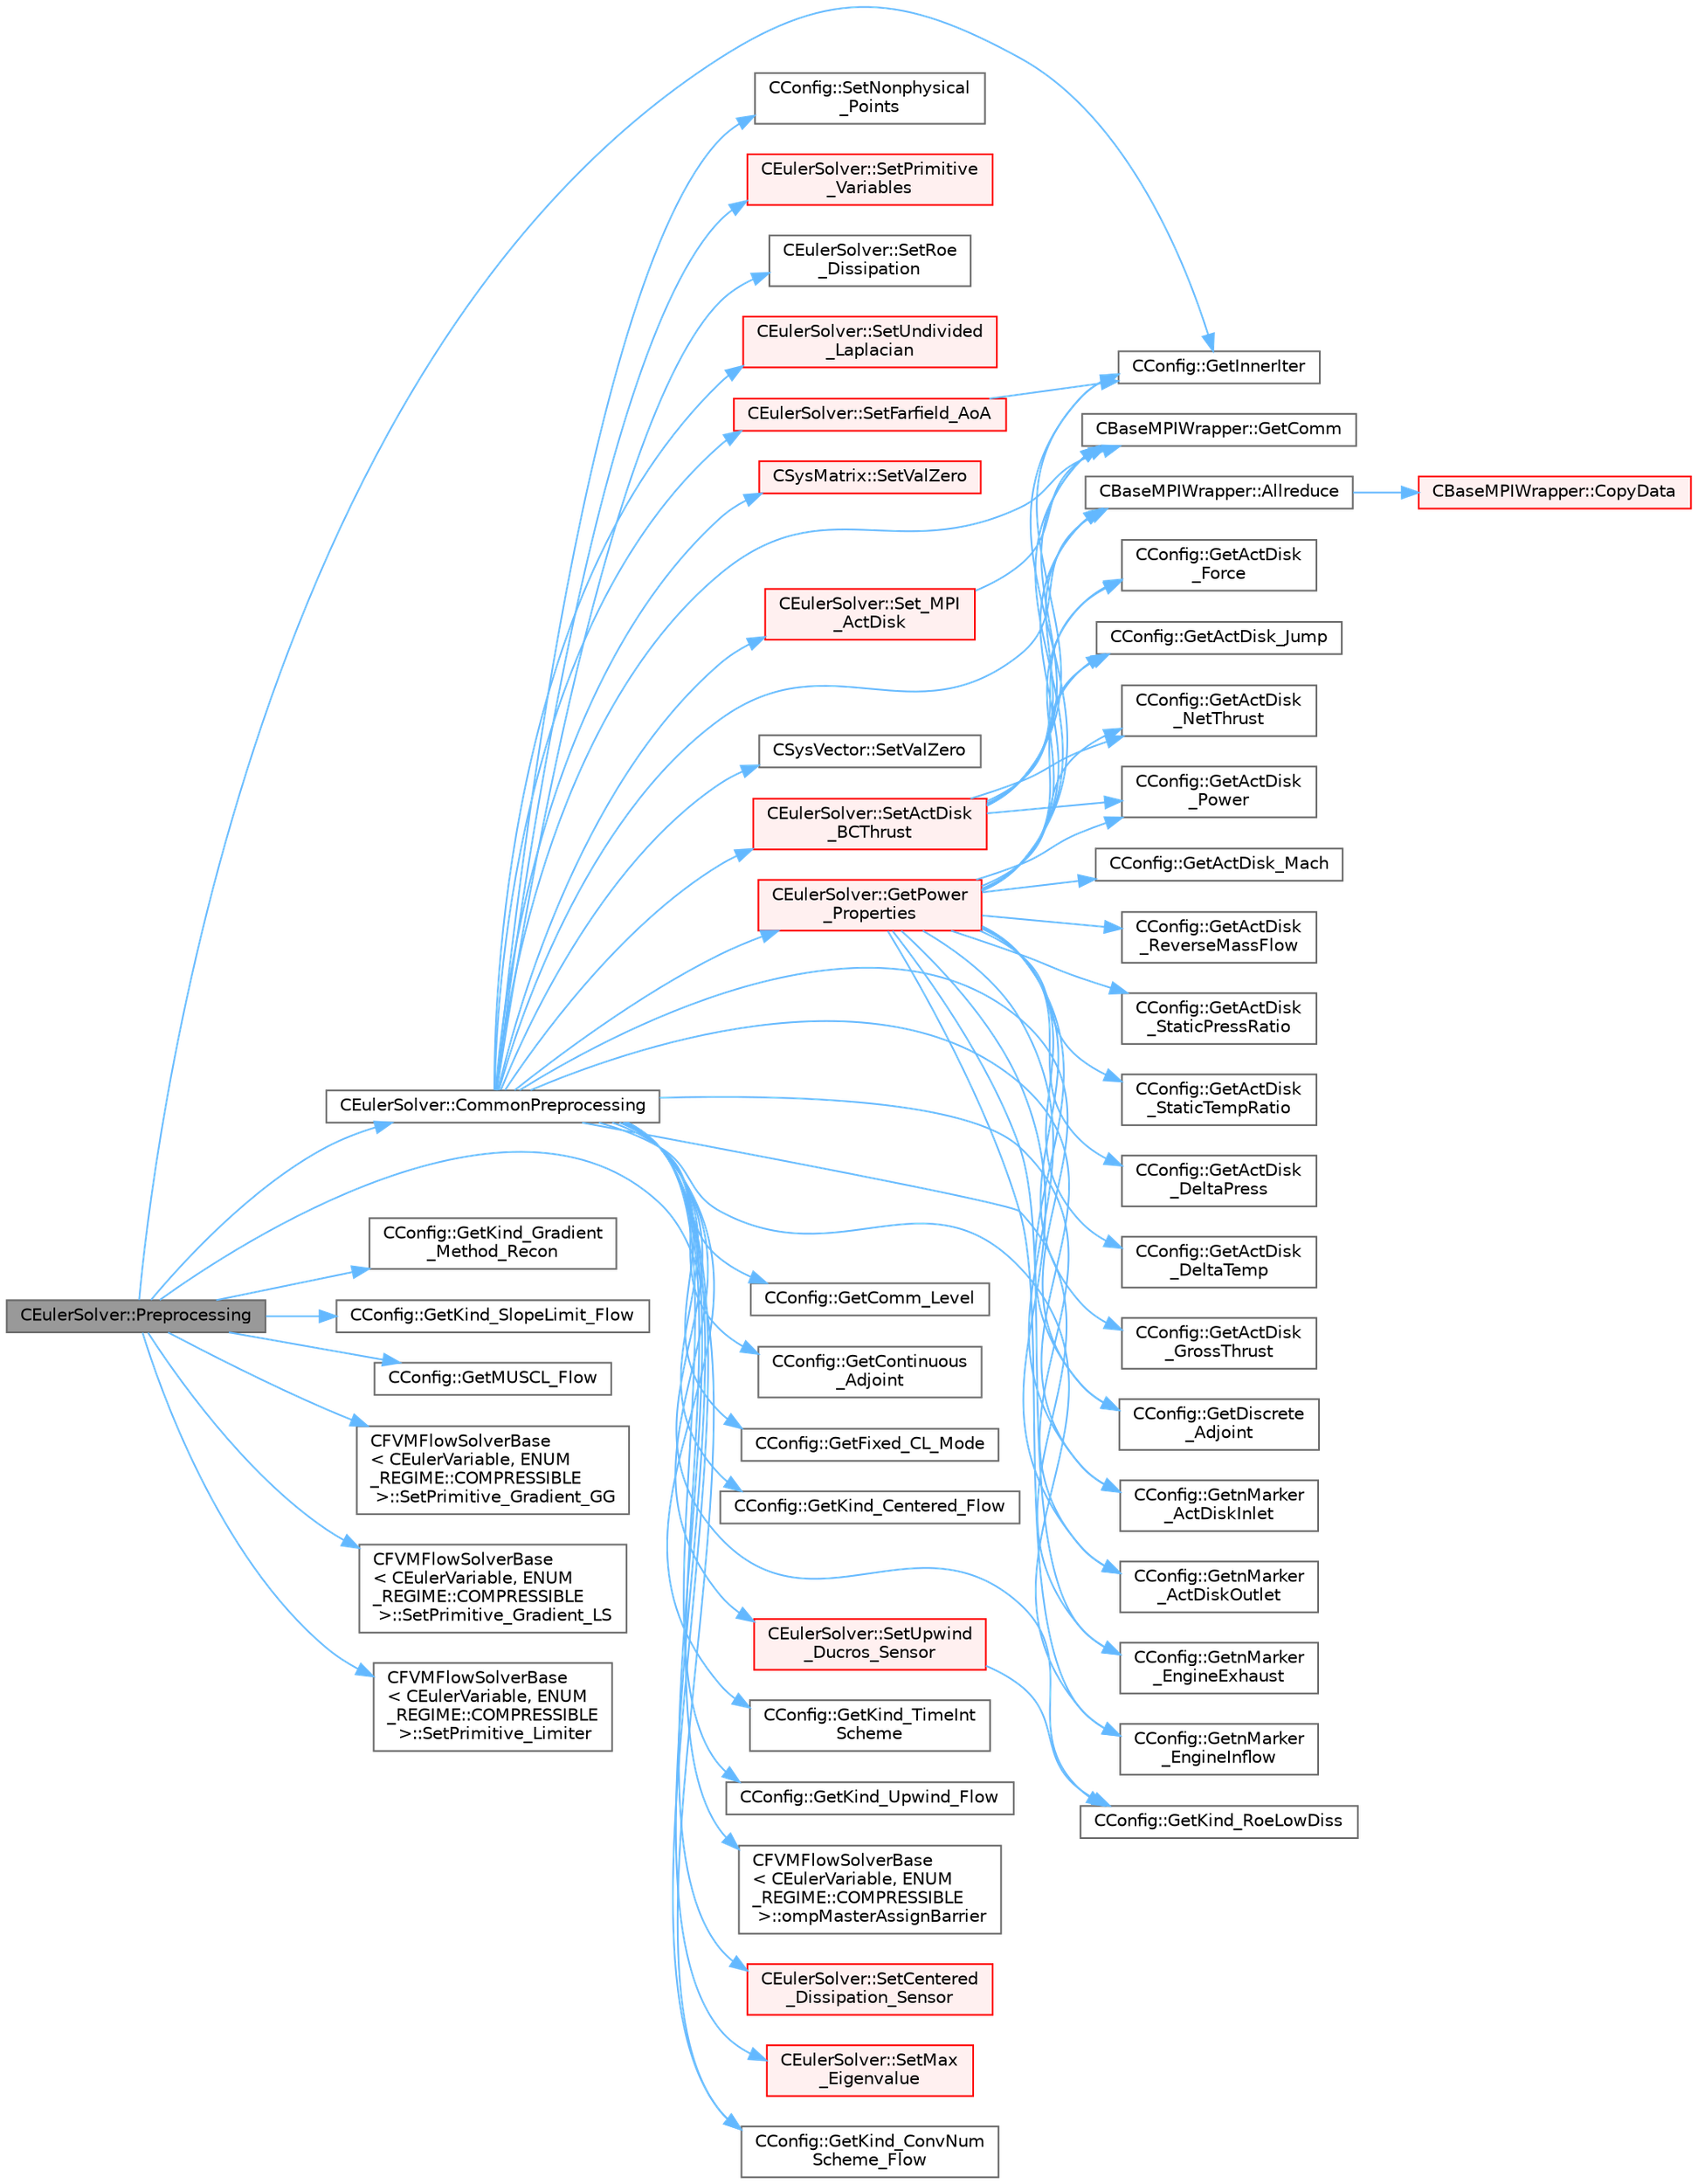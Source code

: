 digraph "CEulerSolver::Preprocessing"
{
 // LATEX_PDF_SIZE
  bgcolor="transparent";
  edge [fontname=Helvetica,fontsize=10,labelfontname=Helvetica,labelfontsize=10];
  node [fontname=Helvetica,fontsize=10,shape=box,height=0.2,width=0.4];
  rankdir="LR";
  Node1 [id="Node000001",label="CEulerSolver::Preprocessing",height=0.2,width=0.4,color="gray40", fillcolor="grey60", style="filled", fontcolor="black",tooltip="Compute primitive variables and their gradients."];
  Node1 -> Node2 [id="edge1_Node000001_Node000002",color="steelblue1",style="solid",tooltip=" "];
  Node2 [id="Node000002",label="CEulerSolver::CommonPreprocessing",height=0.2,width=0.4,color="grey40", fillcolor="white", style="filled",URL="$classCEulerSolver.html#a0d6f93feba8d6aad18edf3594213042b",tooltip="Preprocessing actions common to the Euler and NS solvers."];
  Node2 -> Node3 [id="edge2_Node000002_Node000003",color="steelblue1",style="solid",tooltip=" "];
  Node3 [id="Node000003",label="CBaseMPIWrapper::Allreduce",height=0.2,width=0.4,color="grey40", fillcolor="white", style="filled",URL="$classCBaseMPIWrapper.html#a381d4b3738c09d92ee1ae9f89715b541",tooltip=" "];
  Node3 -> Node4 [id="edge3_Node000003_Node000004",color="steelblue1",style="solid",tooltip=" "];
  Node4 [id="Node000004",label="CBaseMPIWrapper::CopyData",height=0.2,width=0.4,color="red", fillcolor="#FFF0F0", style="filled",URL="$classCBaseMPIWrapper.html#a3c28692a4cab67ad0f81d18273db3d23",tooltip=" "];
  Node2 -> Node7 [id="edge4_Node000002_Node000007",color="steelblue1",style="solid",tooltip=" "];
  Node7 [id="Node000007",label="CBaseMPIWrapper::GetComm",height=0.2,width=0.4,color="grey40", fillcolor="white", style="filled",URL="$classCBaseMPIWrapper.html#a8154391fc3522954802889d81d4ef5da",tooltip=" "];
  Node2 -> Node8 [id="edge5_Node000002_Node000008",color="steelblue1",style="solid",tooltip=" "];
  Node8 [id="Node000008",label="CConfig::GetComm_Level",height=0.2,width=0.4,color="grey40", fillcolor="white", style="filled",URL="$classCConfig.html#aa495414133c826e5f6651d4ce82d0ef6",tooltip="Get the level of MPI communications to be performed."];
  Node2 -> Node9 [id="edge6_Node000002_Node000009",color="steelblue1",style="solid",tooltip=" "];
  Node9 [id="Node000009",label="CConfig::GetContinuous\l_Adjoint",height=0.2,width=0.4,color="grey40", fillcolor="white", style="filled",URL="$classCConfig.html#a1eb754aa86fb8154bc9eefea616b7cf9",tooltip="Determines if problem is adjoint."];
  Node2 -> Node10 [id="edge7_Node000002_Node000010",color="steelblue1",style="solid",tooltip=" "];
  Node10 [id="Node000010",label="CConfig::GetDiscrete\l_Adjoint",height=0.2,width=0.4,color="grey40", fillcolor="white", style="filled",URL="$classCConfig.html#ab3928c4e6debcf50dcd0d38985f6980c",tooltip="Get the indicator whether we are solving an discrete adjoint problem."];
  Node2 -> Node11 [id="edge8_Node000002_Node000011",color="steelblue1",style="solid",tooltip=" "];
  Node11 [id="Node000011",label="CConfig::GetFixed_CL_Mode",height=0.2,width=0.4,color="grey40", fillcolor="white", style="filled",URL="$classCConfig.html#ae688e355a74025050498d8c03aee35b2",tooltip="Get information about whether to use fixed CL mode."];
  Node2 -> Node12 [id="edge9_Node000002_Node000012",color="steelblue1",style="solid",tooltip=" "];
  Node12 [id="Node000012",label="CConfig::GetKind_Centered_Flow",height=0.2,width=0.4,color="grey40", fillcolor="white", style="filled",URL="$classCConfig.html#ac98947febf35f20117815114d9371593",tooltip="Get the kind of center convective numerical scheme for the flow equations."];
  Node2 -> Node13 [id="edge10_Node000002_Node000013",color="steelblue1",style="solid",tooltip=" "];
  Node13 [id="Node000013",label="CConfig::GetKind_ConvNum\lScheme_Flow",height=0.2,width=0.4,color="grey40", fillcolor="white", style="filled",URL="$classCConfig.html#ac664a20b0a09ab14844dc6326290f0a0",tooltip="Get the kind of convective numerical scheme for the flow equations (centered or upwind)."];
  Node2 -> Node14 [id="edge11_Node000002_Node000014",color="steelblue1",style="solid",tooltip=" "];
  Node14 [id="Node000014",label="CConfig::GetKind_RoeLowDiss",height=0.2,width=0.4,color="grey40", fillcolor="white", style="filled",URL="$classCConfig.html#ac918ef9330aef4d77346ab40d12ed178",tooltip="Get the Kind of Roe Low Dissipation Scheme for Unsteady flows."];
  Node2 -> Node15 [id="edge12_Node000002_Node000015",color="steelblue1",style="solid",tooltip=" "];
  Node15 [id="Node000015",label="CConfig::GetKind_TimeInt\lScheme",height=0.2,width=0.4,color="grey40", fillcolor="white", style="filled",URL="$classCConfig.html#ad16f71356f146b530fb1fbb45444525c",tooltip="Get the kind of time integration method."];
  Node2 -> Node16 [id="edge13_Node000002_Node000016",color="steelblue1",style="solid",tooltip=" "];
  Node16 [id="Node000016",label="CConfig::GetKind_Upwind_Flow",height=0.2,width=0.4,color="grey40", fillcolor="white", style="filled",URL="$classCConfig.html#a077d982f11185a84929f8fec40b79938",tooltip="Get the kind of upwind convective numerical scheme for the flow equations."];
  Node2 -> Node17 [id="edge14_Node000002_Node000017",color="steelblue1",style="solid",tooltip=" "];
  Node17 [id="Node000017",label="CConfig::GetnMarker\l_ActDiskInlet",height=0.2,width=0.4,color="grey40", fillcolor="white", style="filled",URL="$classCConfig.html#a6a932676936a4820c68acf7b0f0fbf0b",tooltip="Get the total number of boundary markers."];
  Node2 -> Node18 [id="edge15_Node000002_Node000018",color="steelblue1",style="solid",tooltip=" "];
  Node18 [id="Node000018",label="CConfig::GetnMarker\l_ActDiskOutlet",height=0.2,width=0.4,color="grey40", fillcolor="white", style="filled",URL="$classCConfig.html#aa9cff95a1ef0297bd9b00196b135322d",tooltip="Get the total number of boundary markers."];
  Node2 -> Node19 [id="edge16_Node000002_Node000019",color="steelblue1",style="solid",tooltip=" "];
  Node19 [id="Node000019",label="CConfig::GetnMarker\l_EngineExhaust",height=0.2,width=0.4,color="grey40", fillcolor="white", style="filled",URL="$classCConfig.html#aeb570adc15cf09e8cbfac9e62352abb3",tooltip="Get the total number of boundary markers."];
  Node2 -> Node20 [id="edge17_Node000002_Node000020",color="steelblue1",style="solid",tooltip=" "];
  Node20 [id="Node000020",label="CConfig::GetnMarker\l_EngineInflow",height=0.2,width=0.4,color="grey40", fillcolor="white", style="filled",URL="$classCConfig.html#ab656a5e3e5dc0f91ec2bcff0127874c1",tooltip="Get the total number of boundary markers."];
  Node2 -> Node21 [id="edge18_Node000002_Node000021",color="steelblue1",style="solid",tooltip=" "];
  Node21 [id="Node000021",label="CEulerSolver::GetPower\l_Properties",height=0.2,width=0.4,color="red", fillcolor="#FFF0F0", style="filled",URL="$classCEulerSolver.html#ad8b538a82e5a7a7e3903ec29954b1d07",tooltip="Compute the Fan face Mach number."];
  Node21 -> Node3 [id="edge19_Node000021_Node000003",color="steelblue1",style="solid",tooltip=" "];
  Node21 -> Node22 [id="edge20_Node000021_Node000022",color="steelblue1",style="solid",tooltip=" "];
  Node22 [id="Node000022",label="CConfig::GetActDisk\l_DeltaPress",height=0.2,width=0.4,color="grey40", fillcolor="white", style="filled",URL="$classCConfig.html#a870bfde4c82967ce550b55372d930370",tooltip="Get the back pressure (static) at an outlet boundary."];
  Node21 -> Node23 [id="edge21_Node000021_Node000023",color="steelblue1",style="solid",tooltip=" "];
  Node23 [id="Node000023",label="CConfig::GetActDisk\l_DeltaTemp",height=0.2,width=0.4,color="grey40", fillcolor="white", style="filled",URL="$classCConfig.html#a20b9f62101a6039ccebb87d104463acf",tooltip="Get the back pressure (static) at an outlet boundary."];
  Node21 -> Node24 [id="edge22_Node000021_Node000024",color="steelblue1",style="solid",tooltip=" "];
  Node24 [id="Node000024",label="CConfig::GetActDisk\l_Force",height=0.2,width=0.4,color="grey40", fillcolor="white", style="filled",URL="$classCConfig.html#a0a44207613acabb2ec09ecb18e4f5ccc",tooltip="Get the origin of the actuator disk."];
  Node21 -> Node25 [id="edge23_Node000021_Node000025",color="steelblue1",style="solid",tooltip=" "];
  Node25 [id="Node000025",label="CConfig::GetActDisk\l_GrossThrust",height=0.2,width=0.4,color="grey40", fillcolor="white", style="filled",URL="$classCConfig.html#ae3392736f39e4286e7905d179c2ac421",tooltip="Get the back pressure (static) at an outlet boundary."];
  Node21 -> Node26 [id="edge24_Node000021_Node000026",color="steelblue1",style="solid",tooltip=" "];
  Node26 [id="Node000026",label="CConfig::GetActDisk_Jump",height=0.2,width=0.4,color="grey40", fillcolor="white", style="filled",URL="$classCConfig.html#a7e61d38d5ea9b75094b2faed23df7d07",tooltip="Get the format of the output solution."];
  Node21 -> Node27 [id="edge25_Node000021_Node000027",color="steelblue1",style="solid",tooltip=" "];
  Node27 [id="Node000027",label="CConfig::GetActDisk_Mach",height=0.2,width=0.4,color="grey40", fillcolor="white", style="filled",URL="$classCConfig.html#a5b23e4e220234a49c3c941e914e21742",tooltip="Get the origin of the actuator disk."];
  Node21 -> Node28 [id="edge26_Node000021_Node000028",color="steelblue1",style="solid",tooltip=" "];
  Node28 [id="Node000028",label="CConfig::GetActDisk\l_NetThrust",height=0.2,width=0.4,color="grey40", fillcolor="white", style="filled",URL="$classCConfig.html#a60e669cbf3e8900e619a9f3c565ff21d",tooltip="Get the origin of the actuator disk."];
  Node21 -> Node29 [id="edge27_Node000021_Node000029",color="steelblue1",style="solid",tooltip=" "];
  Node29 [id="Node000029",label="CConfig::GetActDisk\l_Power",height=0.2,width=0.4,color="grey40", fillcolor="white", style="filled",URL="$classCConfig.html#af2767e74f2ced1ac3a950732d180b5d1",tooltip="Get the origin of the actuator disk."];
  Node21 -> Node30 [id="edge28_Node000021_Node000030",color="steelblue1",style="solid",tooltip=" "];
  Node30 [id="Node000030",label="CConfig::GetActDisk\l_ReverseMassFlow",height=0.2,width=0.4,color="grey40", fillcolor="white", style="filled",URL="$classCConfig.html#a56bd717cc30338a0c5d8492d974fb3d3",tooltip="Get the tip radius of th actuator disk."];
  Node21 -> Node31 [id="edge29_Node000021_Node000031",color="steelblue1",style="solid",tooltip=" "];
  Node31 [id="Node000031",label="CConfig::GetActDisk\l_StaticPressRatio",height=0.2,width=0.4,color="grey40", fillcolor="white", style="filled",URL="$classCConfig.html#aa7df5de77b1c3148c7187d04a109461b",tooltip="Get the back pressure (static) at an outlet boundary."];
  Node21 -> Node32 [id="edge30_Node000021_Node000032",color="steelblue1",style="solid",tooltip=" "];
  Node32 [id="Node000032",label="CConfig::GetActDisk\l_StaticTempRatio",height=0.2,width=0.4,color="grey40", fillcolor="white", style="filled",URL="$classCConfig.html#a7351e30b51dbc6cbe5635f5f443c557c",tooltip="Get the back pressure (static) at an outlet boundary."];
  Node21 -> Node7 [id="edge31_Node000021_Node000007",color="steelblue1",style="solid",tooltip=" "];
  Node21 -> Node10 [id="edge32_Node000021_Node000010",color="steelblue1",style="solid",tooltip=" "];
  Node21 -> Node82 [id="edge33_Node000021_Node000082",color="steelblue1",style="solid",tooltip=" "];
  Node82 [id="Node000082",label="CConfig::GetInnerIter",height=0.2,width=0.4,color="grey40", fillcolor="white", style="filled",URL="$classCConfig.html#a079a90396222697f01e0c365285c915d",tooltip="Get the current FSI iteration number."];
  Node21 -> Node17 [id="edge34_Node000021_Node000017",color="steelblue1",style="solid",tooltip=" "];
  Node21 -> Node18 [id="edge35_Node000021_Node000018",color="steelblue1",style="solid",tooltip=" "];
  Node21 -> Node19 [id="edge36_Node000021_Node000019",color="steelblue1",style="solid",tooltip=" "];
  Node21 -> Node20 [id="edge37_Node000021_Node000020",color="steelblue1",style="solid",tooltip=" "];
  Node2 -> Node177 [id="edge38_Node000002_Node000177",color="steelblue1",style="solid",tooltip=" "];
  Node177 [id="Node000177",label="CFVMFlowSolverBase\l\< CEulerVariable, ENUM\l_REGIME::COMPRESSIBLE\l \>::ompMasterAssignBarrier",height=0.2,width=0.4,color="grey40", fillcolor="white", style="filled",URL="$classCFVMFlowSolverBase.html#a1b0175f84e884c015bf48e2e6e7c78bd",tooltip="Utility to set the value of a member variables safely, and so that the new values are seen by all thr..."];
  Node2 -> Node178 [id="edge39_Node000002_Node000178",color="steelblue1",style="solid",tooltip=" "];
  Node178 [id="Node000178",label="CEulerSolver::Set_MPI\l_ActDisk",height=0.2,width=0.4,color="red", fillcolor="#FFF0F0", style="filled",URL="$classCEulerSolver.html#a6af5752ae941083a42f1d5761adb27ef",tooltip="Parallelization of Undivided Laplacian."];
  Node178 -> Node7 [id="edge40_Node000178_Node000007",color="steelblue1",style="solid",tooltip=" "];
  Node2 -> Node191 [id="edge41_Node000002_Node000191",color="steelblue1",style="solid",tooltip=" "];
  Node191 [id="Node000191",label="CEulerSolver::SetActDisk\l_BCThrust",height=0.2,width=0.4,color="red", fillcolor="#FFF0F0", style="filled",URL="$classCEulerSolver.html#a147d5ae75cf7de115e4be2c23ba95f6d",tooltip="Update the AoA and freestream velocity at the farfield."];
  Node191 -> Node3 [id="edge42_Node000191_Node000003",color="steelblue1",style="solid",tooltip=" "];
  Node191 -> Node24 [id="edge43_Node000191_Node000024",color="steelblue1",style="solid",tooltip=" "];
  Node191 -> Node26 [id="edge44_Node000191_Node000026",color="steelblue1",style="solid",tooltip=" "];
  Node191 -> Node28 [id="edge45_Node000191_Node000028",color="steelblue1",style="solid",tooltip=" "];
  Node191 -> Node29 [id="edge46_Node000191_Node000029",color="steelblue1",style="solid",tooltip=" "];
  Node191 -> Node7 [id="edge47_Node000191_Node000007",color="steelblue1",style="solid",tooltip=" "];
  Node191 -> Node82 [id="edge48_Node000191_Node000082",color="steelblue1",style="solid",tooltip=" "];
  Node2 -> Node226 [id="edge49_Node000002_Node000226",color="steelblue1",style="solid",tooltip=" "];
  Node226 [id="Node000226",label="CEulerSolver::SetCentered\l_Dissipation_Sensor",height=0.2,width=0.4,color="red", fillcolor="#FFF0F0", style="filled",URL="$classCEulerSolver.html#a4432952bec1a64ea33d6c007a4edf4d0",tooltip="Compute the dissipation sensor for centered schemes."];
  Node2 -> Node230 [id="edge50_Node000002_Node000230",color="steelblue1",style="solid",tooltip=" "];
  Node230 [id="Node000230",label="CEulerSolver::SetFarfield_AoA",height=0.2,width=0.4,color="red", fillcolor="#FFF0F0", style="filled",URL="$classCEulerSolver.html#ae9346f0feebb8b28613bfc7838d3d121",tooltip="Update the AoA and freestream velocity at the farfield."];
  Node230 -> Node82 [id="edge51_Node000230_Node000082",color="steelblue1",style="solid",tooltip=" "];
  Node2 -> Node240 [id="edge52_Node000002_Node000240",color="steelblue1",style="solid",tooltip=" "];
  Node240 [id="Node000240",label="CEulerSolver::SetMax\l_Eigenvalue",height=0.2,width=0.4,color="red", fillcolor="#FFF0F0", style="filled",URL="$classCEulerSolver.html#ab1d1a9cf835e4fa232711959f7768be3",tooltip="Compute the max eigenvalue."];
  Node2 -> Node244 [id="edge53_Node000002_Node000244",color="steelblue1",style="solid",tooltip=" "];
  Node244 [id="Node000244",label="CConfig::SetNonphysical\l_Points",height=0.2,width=0.4,color="grey40", fillcolor="white", style="filled",URL="$classCConfig.html#a434fe0922532828b7e40ded865c5ce51",tooltip="Set the current number of non-physical nodes in the solution."];
  Node2 -> Node245 [id="edge54_Node000002_Node000245",color="steelblue1",style="solid",tooltip=" "];
  Node245 [id="Node000245",label="CEulerSolver::SetPrimitive\l_Variables",height=0.2,width=0.4,color="red", fillcolor="#FFF0F0", style="filled",URL="$classCEulerSolver.html#a5ca2856cb7c17dcef0012c82677816f4",tooltip="Compute the velocity^2, SoundSpeed, Pressure, Enthalpy, Viscosity."];
  Node2 -> Node276 [id="edge55_Node000002_Node000276",color="steelblue1",style="solid",tooltip=" "];
  Node276 [id="Node000276",label="CEulerSolver::SetRoe\l_Dissipation",height=0.2,width=0.4,color="grey40", fillcolor="white", style="filled",URL="$classCEulerSolver.html#a9a04314743655b068012312dc9aca9f1",tooltip="A virtual member."];
  Node2 -> Node277 [id="edge56_Node000002_Node000277",color="steelblue1",style="solid",tooltip=" "];
  Node277 [id="Node000277",label="CEulerSolver::SetUndivided\l_Laplacian",height=0.2,width=0.4,color="red", fillcolor="#FFF0F0", style="filled",URL="$classCEulerSolver.html#a82314e58faf4d98a5f3733f43d64de92",tooltip="Compute the undivided laplacian for the solution."];
  Node2 -> Node362 [id="edge57_Node000002_Node000362",color="steelblue1",style="solid",tooltip=" "];
  Node362 [id="Node000362",label="CEulerSolver::SetUpwind\l_Ducros_Sensor",height=0.2,width=0.4,color="red", fillcolor="#FFF0F0", style="filled",URL="$classCEulerSolver.html#aad67b818e2f5c133118d2a4cca7845f3",tooltip="Compute Ducros Sensor for Roe Dissipation."];
  Node362 -> Node14 [id="edge58_Node000362_Node000014",color="steelblue1",style="solid",tooltip=" "];
  Node2 -> Node370 [id="edge59_Node000002_Node000370",color="steelblue1",style="solid",tooltip=" "];
  Node370 [id="Node000370",label="CSysMatrix::SetValZero",height=0.2,width=0.4,color="red", fillcolor="#FFF0F0", style="filled",URL="$classCSysMatrix.html#a8f974ad2e089dccfc99ea21a4ef5a819",tooltip="Sets to zero all the entries of the sparse matrix."];
  Node2 -> Node373 [id="edge60_Node000002_Node000373",color="steelblue1",style="solid",tooltip=" "];
  Node373 [id="Node000373",label="CSysVector::SetValZero",height=0.2,width=0.4,color="grey40", fillcolor="white", style="filled",URL="$classCSysVector.html#aa179ddab500faadee96bebecff9e201d",tooltip="Sets to zero all the entries of the vector."];
  Node1 -> Node82 [id="edge61_Node000001_Node000082",color="steelblue1",style="solid",tooltip=" "];
  Node1 -> Node13 [id="edge62_Node000001_Node000013",color="steelblue1",style="solid",tooltip=" "];
  Node1 -> Node374 [id="edge63_Node000001_Node000374",color="steelblue1",style="solid",tooltip=" "];
  Node374 [id="Node000374",label="CConfig::GetKind_Gradient\l_Method_Recon",height=0.2,width=0.4,color="grey40", fillcolor="white", style="filled",URL="$classCConfig.html#af59700a2ce4edce862248ba52bdca025",tooltip="Get the kind of method for computation of spatial gradients used for upwind reconstruction."];
  Node1 -> Node375 [id="edge64_Node000001_Node000375",color="steelblue1",style="solid",tooltip=" "];
  Node375 [id="Node000375",label="CConfig::GetKind_SlopeLimit_Flow",height=0.2,width=0.4,color="grey40", fillcolor="white", style="filled",URL="$classCConfig.html#a31504bfdad401a8879a9e0a121320f96",tooltip="Get the method for limiting the spatial gradients."];
  Node1 -> Node376 [id="edge65_Node000001_Node000376",color="steelblue1",style="solid",tooltip=" "];
  Node376 [id="Node000376",label="CConfig::GetMUSCL_Flow",height=0.2,width=0.4,color="grey40", fillcolor="white", style="filled",URL="$classCConfig.html#a97ba000591a72e4d8f0fc71bc75bd38a",tooltip="Get if the upwind scheme used MUSCL or not."];
  Node1 -> Node377 [id="edge66_Node000001_Node000377",color="steelblue1",style="solid",tooltip=" "];
  Node377 [id="Node000377",label="CFVMFlowSolverBase\l\< CEulerVariable, ENUM\l_REGIME::COMPRESSIBLE\l \>::SetPrimitive_Gradient_GG",height=0.2,width=0.4,color="grey40", fillcolor="white", style="filled",URL="$classCFVMFlowSolverBase.html#ae26d178e6483b0ba6bad01318530fff9",tooltip="Compute the gradient of the primitive variables using Green-Gauss method, and stores the result in th..."];
  Node1 -> Node378 [id="edge67_Node000001_Node000378",color="steelblue1",style="solid",tooltip=" "];
  Node378 [id="Node000378",label="CFVMFlowSolverBase\l\< CEulerVariable, ENUM\l_REGIME::COMPRESSIBLE\l \>::SetPrimitive_Gradient_LS",height=0.2,width=0.4,color="grey40", fillcolor="white", style="filled",URL="$classCFVMFlowSolverBase.html#aa00cb2f438eff709117ab4ffe61c3542",tooltip="Compute the gradient of the primitive variables using a Least-Squares method, and stores the result i..."];
  Node1 -> Node379 [id="edge68_Node000001_Node000379",color="steelblue1",style="solid",tooltip=" "];
  Node379 [id="Node000379",label="CFVMFlowSolverBase\l\< CEulerVariable, ENUM\l_REGIME::COMPRESSIBLE\l \>::SetPrimitive_Limiter",height=0.2,width=0.4,color="grey40", fillcolor="white", style="filled",URL="$classCFVMFlowSolverBase.html#a6d22d04abb4c12c252db08cfb576e089",tooltip="Compute the limiter of the primitive variables."];
}
